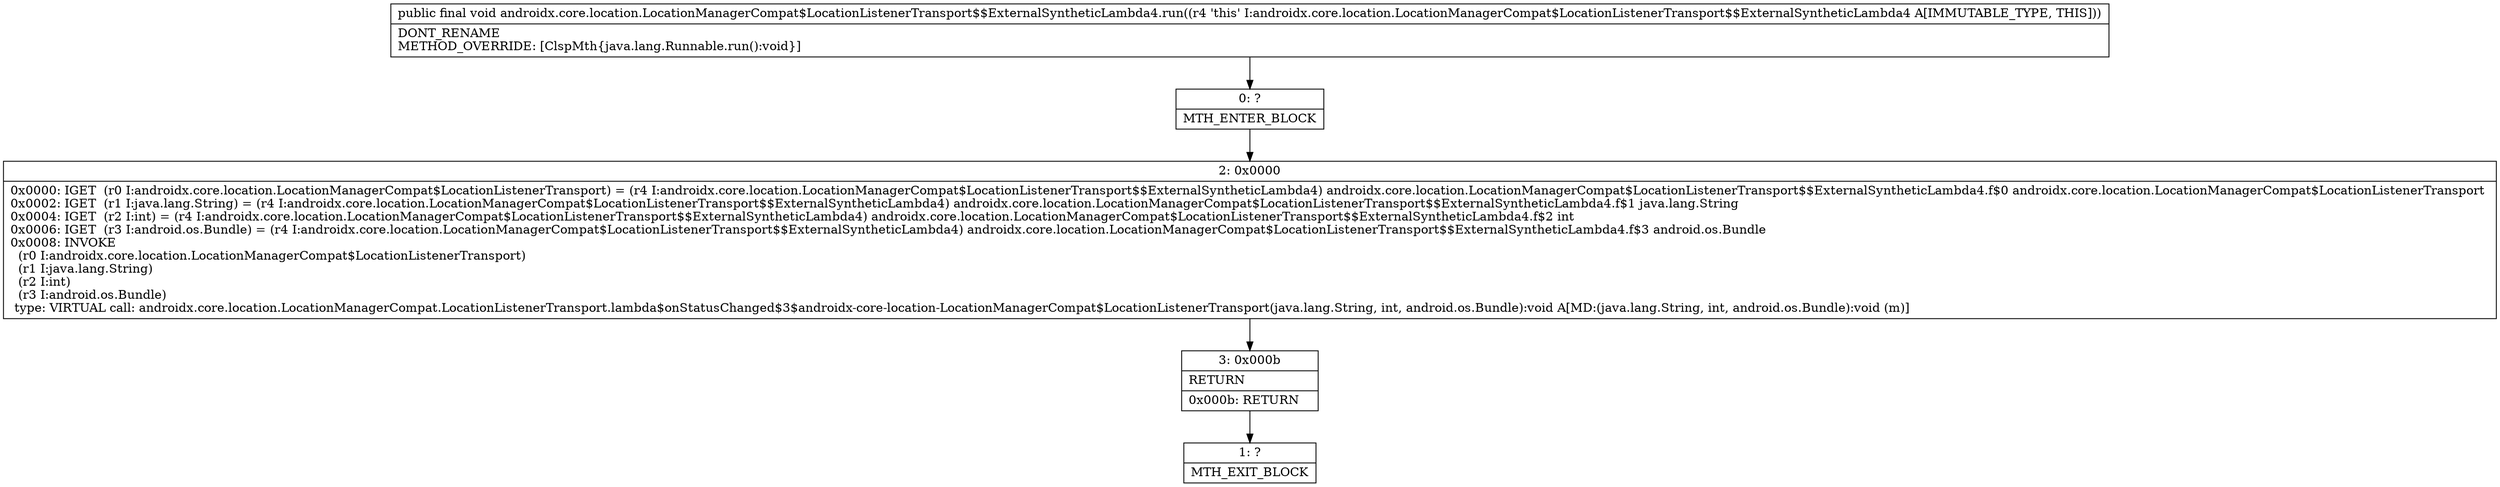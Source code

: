 digraph "CFG forandroidx.core.location.LocationManagerCompat$LocationListenerTransport$$ExternalSyntheticLambda4.run()V" {
Node_0 [shape=record,label="{0\:\ ?|MTH_ENTER_BLOCK\l}"];
Node_2 [shape=record,label="{2\:\ 0x0000|0x0000: IGET  (r0 I:androidx.core.location.LocationManagerCompat$LocationListenerTransport) = (r4 I:androidx.core.location.LocationManagerCompat$LocationListenerTransport$$ExternalSyntheticLambda4) androidx.core.location.LocationManagerCompat$LocationListenerTransport$$ExternalSyntheticLambda4.f$0 androidx.core.location.LocationManagerCompat$LocationListenerTransport \l0x0002: IGET  (r1 I:java.lang.String) = (r4 I:androidx.core.location.LocationManagerCompat$LocationListenerTransport$$ExternalSyntheticLambda4) androidx.core.location.LocationManagerCompat$LocationListenerTransport$$ExternalSyntheticLambda4.f$1 java.lang.String \l0x0004: IGET  (r2 I:int) = (r4 I:androidx.core.location.LocationManagerCompat$LocationListenerTransport$$ExternalSyntheticLambda4) androidx.core.location.LocationManagerCompat$LocationListenerTransport$$ExternalSyntheticLambda4.f$2 int \l0x0006: IGET  (r3 I:android.os.Bundle) = (r4 I:androidx.core.location.LocationManagerCompat$LocationListenerTransport$$ExternalSyntheticLambda4) androidx.core.location.LocationManagerCompat$LocationListenerTransport$$ExternalSyntheticLambda4.f$3 android.os.Bundle \l0x0008: INVOKE  \l  (r0 I:androidx.core.location.LocationManagerCompat$LocationListenerTransport)\l  (r1 I:java.lang.String)\l  (r2 I:int)\l  (r3 I:android.os.Bundle)\l type: VIRTUAL call: androidx.core.location.LocationManagerCompat.LocationListenerTransport.lambda$onStatusChanged$3$androidx\-core\-location\-LocationManagerCompat$LocationListenerTransport(java.lang.String, int, android.os.Bundle):void A[MD:(java.lang.String, int, android.os.Bundle):void (m)]\l}"];
Node_3 [shape=record,label="{3\:\ 0x000b|RETURN\l|0x000b: RETURN   \l}"];
Node_1 [shape=record,label="{1\:\ ?|MTH_EXIT_BLOCK\l}"];
MethodNode[shape=record,label="{public final void androidx.core.location.LocationManagerCompat$LocationListenerTransport$$ExternalSyntheticLambda4.run((r4 'this' I:androidx.core.location.LocationManagerCompat$LocationListenerTransport$$ExternalSyntheticLambda4 A[IMMUTABLE_TYPE, THIS]))  | DONT_RENAME\lMETHOD_OVERRIDE: [ClspMth\{java.lang.Runnable.run():void\}]\l}"];
MethodNode -> Node_0;Node_0 -> Node_2;
Node_2 -> Node_3;
Node_3 -> Node_1;
}

